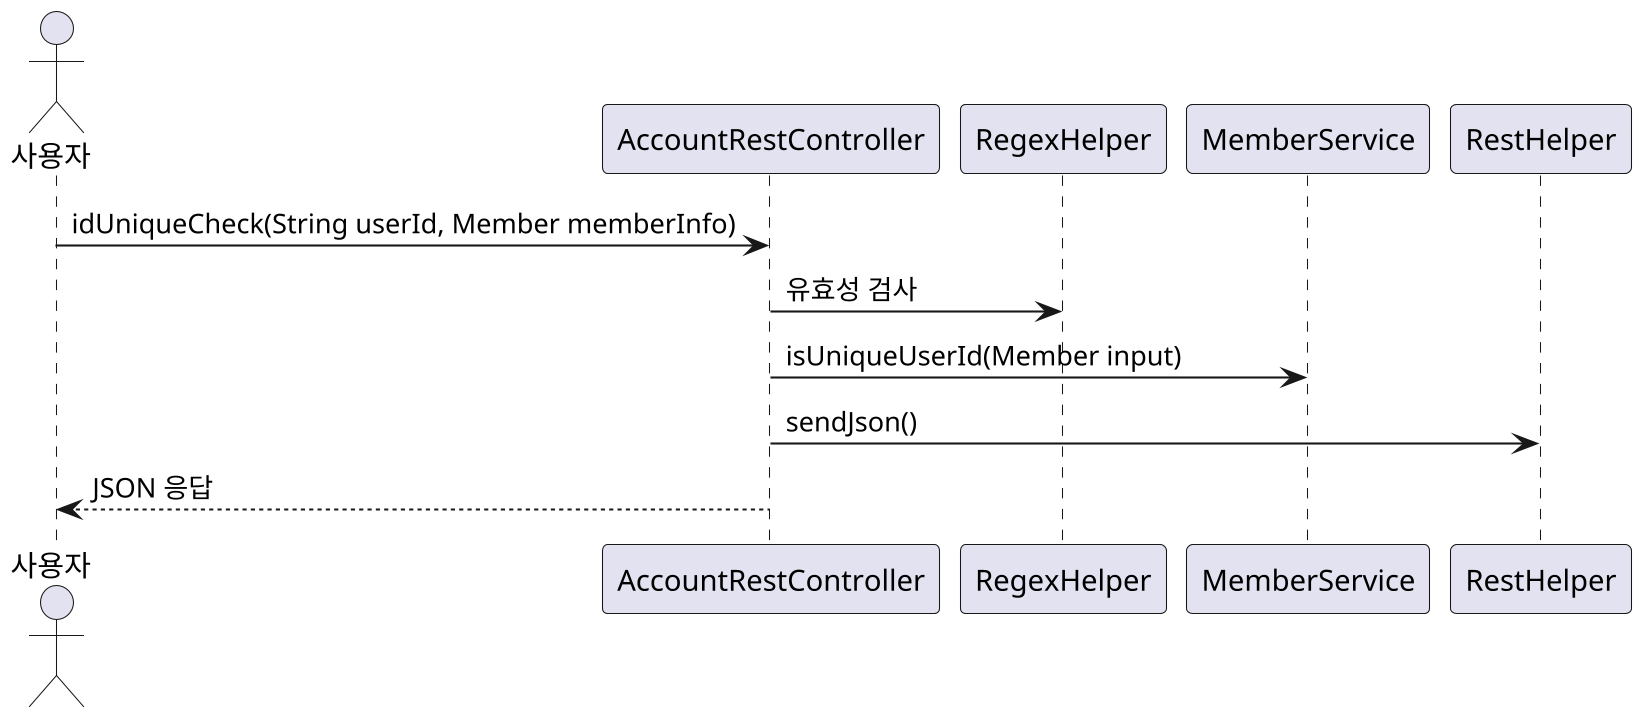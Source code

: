 @startuml
skinparam dpi 200
actor 사용자
participant AccountRestController
participant RegexHelper
participant MemberService
participant RestHelper

사용자 -> AccountRestController : idUniqueCheck(String userId, Member memberInfo)
AccountRestController -> RegexHelper : 유효성 검사
AccountRestController -> MemberService : isUniqueUserId(Member input)
AccountRestController -> RestHelper : sendJson()
AccountRestController --> 사용자 : JSON 응답
@enduml
